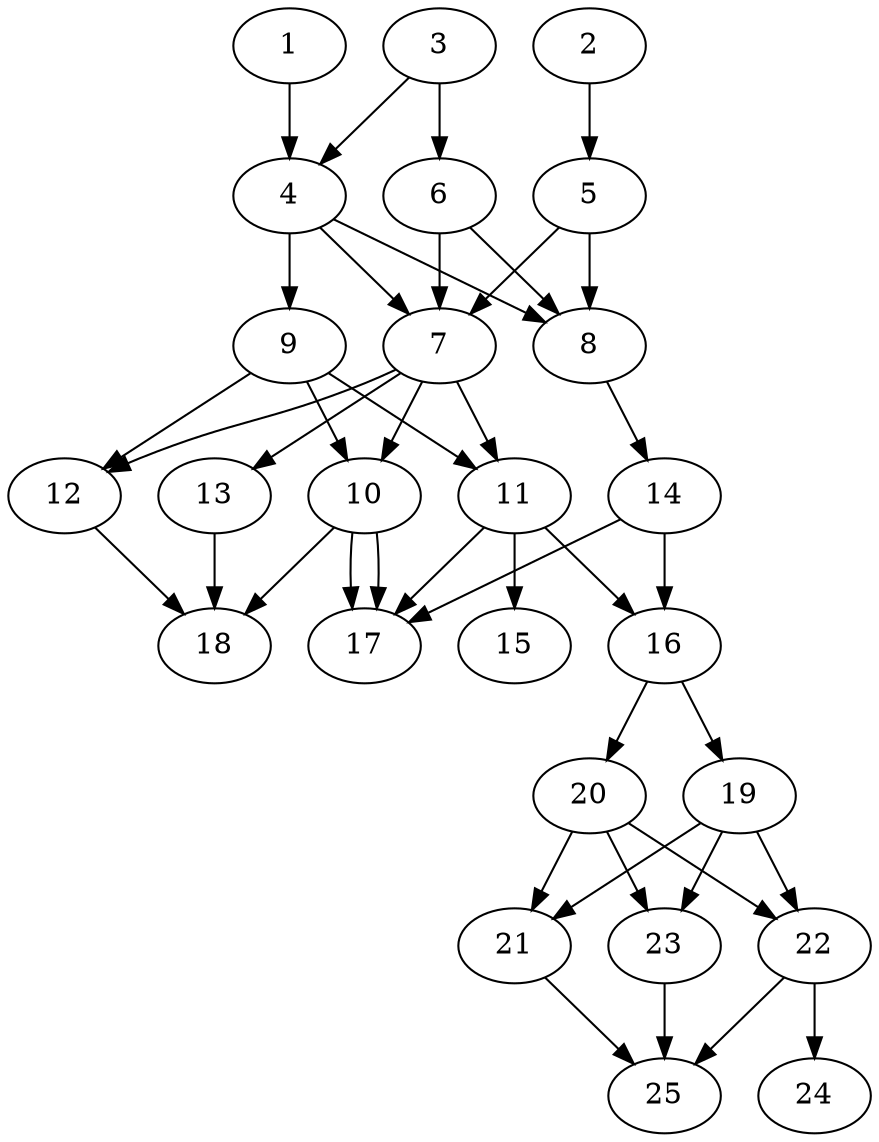 // DAG automatically generated by daggen at Thu Oct  3 14:00:40 2019
// ./daggen --dot -n 25 --ccr 0.3 --fat 0.5 --regular 0.5 --density 0.7 --mindata 5242880 --maxdata 52428800 
digraph G {
  1 [size="92678827", alpha="0.17", expect_size="27803648"] 
  1 -> 4 [size ="27803648"]
  2 [size="135847253", alpha="0.05", expect_size="40754176"] 
  2 -> 5 [size ="40754176"]
  3 [size="158791680", alpha="0.07", expect_size="47637504"] 
  3 -> 4 [size ="47637504"]
  3 -> 6 [size ="47637504"]
  4 [size="75424427", alpha="0.10", expect_size="22627328"] 
  4 -> 7 [size ="22627328"]
  4 -> 8 [size ="22627328"]
  4 -> 9 [size ="22627328"]
  5 [size="163188053", alpha="0.04", expect_size="48956416"] 
  5 -> 7 [size ="48956416"]
  5 -> 8 [size ="48956416"]
  6 [size="154258773", alpha="0.14", expect_size="46277632"] 
  6 -> 7 [size ="46277632"]
  6 -> 8 [size ="46277632"]
  7 [size="154033493", alpha="0.10", expect_size="46210048"] 
  7 -> 10 [size ="46210048"]
  7 -> 11 [size ="46210048"]
  7 -> 12 [size ="46210048"]
  7 -> 13 [size ="46210048"]
  8 [size="89825280", alpha="0.17", expect_size="26947584"] 
  8 -> 14 [size ="26947584"]
  9 [size="154193920", alpha="0.15", expect_size="46258176"] 
  9 -> 10 [size ="46258176"]
  9 -> 11 [size ="46258176"]
  9 -> 12 [size ="46258176"]
  10 [size="104171520", alpha="0.00", expect_size="31251456"] 
  10 -> 17 [size ="31251456"]
  10 -> 17 [size ="31251456"]
  10 -> 18 [size ="31251456"]
  11 [size="51288747", alpha="0.19", expect_size="15386624"] 
  11 -> 15 [size ="15386624"]
  11 -> 16 [size ="15386624"]
  11 -> 17 [size ="15386624"]
  12 [size="26804907", alpha="0.15", expect_size="8041472"] 
  12 -> 18 [size ="8041472"]
  13 [size="68805973", alpha="0.20", expect_size="20641792"] 
  13 -> 18 [size ="20641792"]
  14 [size="125794987", alpha="0.14", expect_size="37738496"] 
  14 -> 16 [size ="37738496"]
  14 -> 17 [size ="37738496"]
  15 [size="44363093", alpha="0.10", expect_size="13308928"] 
  16 [size="73577813", alpha="0.05", expect_size="22073344"] 
  16 -> 19 [size ="22073344"]
  16 -> 20 [size ="22073344"]
  17 [size="24176640", alpha="0.19", expect_size="7252992"] 
  18 [size="105284267", alpha="0.04", expect_size="31585280"] 
  19 [size="85534720", alpha="0.16", expect_size="25660416"] 
  19 -> 21 [size ="25660416"]
  19 -> 22 [size ="25660416"]
  19 -> 23 [size ="25660416"]
  20 [size="43223040", alpha="0.11", expect_size="12966912"] 
  20 -> 21 [size ="12966912"]
  20 -> 22 [size ="12966912"]
  20 -> 23 [size ="12966912"]
  21 [size="46571520", alpha="0.14", expect_size="13971456"] 
  21 -> 25 [size ="13971456"]
  22 [size="39983787", alpha="0.13", expect_size="11995136"] 
  22 -> 24 [size ="11995136"]
  22 -> 25 [size ="11995136"]
  23 [size="160163840", alpha="0.10", expect_size="48049152"] 
  23 -> 25 [size ="48049152"]
  24 [size="158139733", alpha="0.14", expect_size="47441920"] 
  25 [size="112500053", alpha="0.17", expect_size="33750016"] 
}
